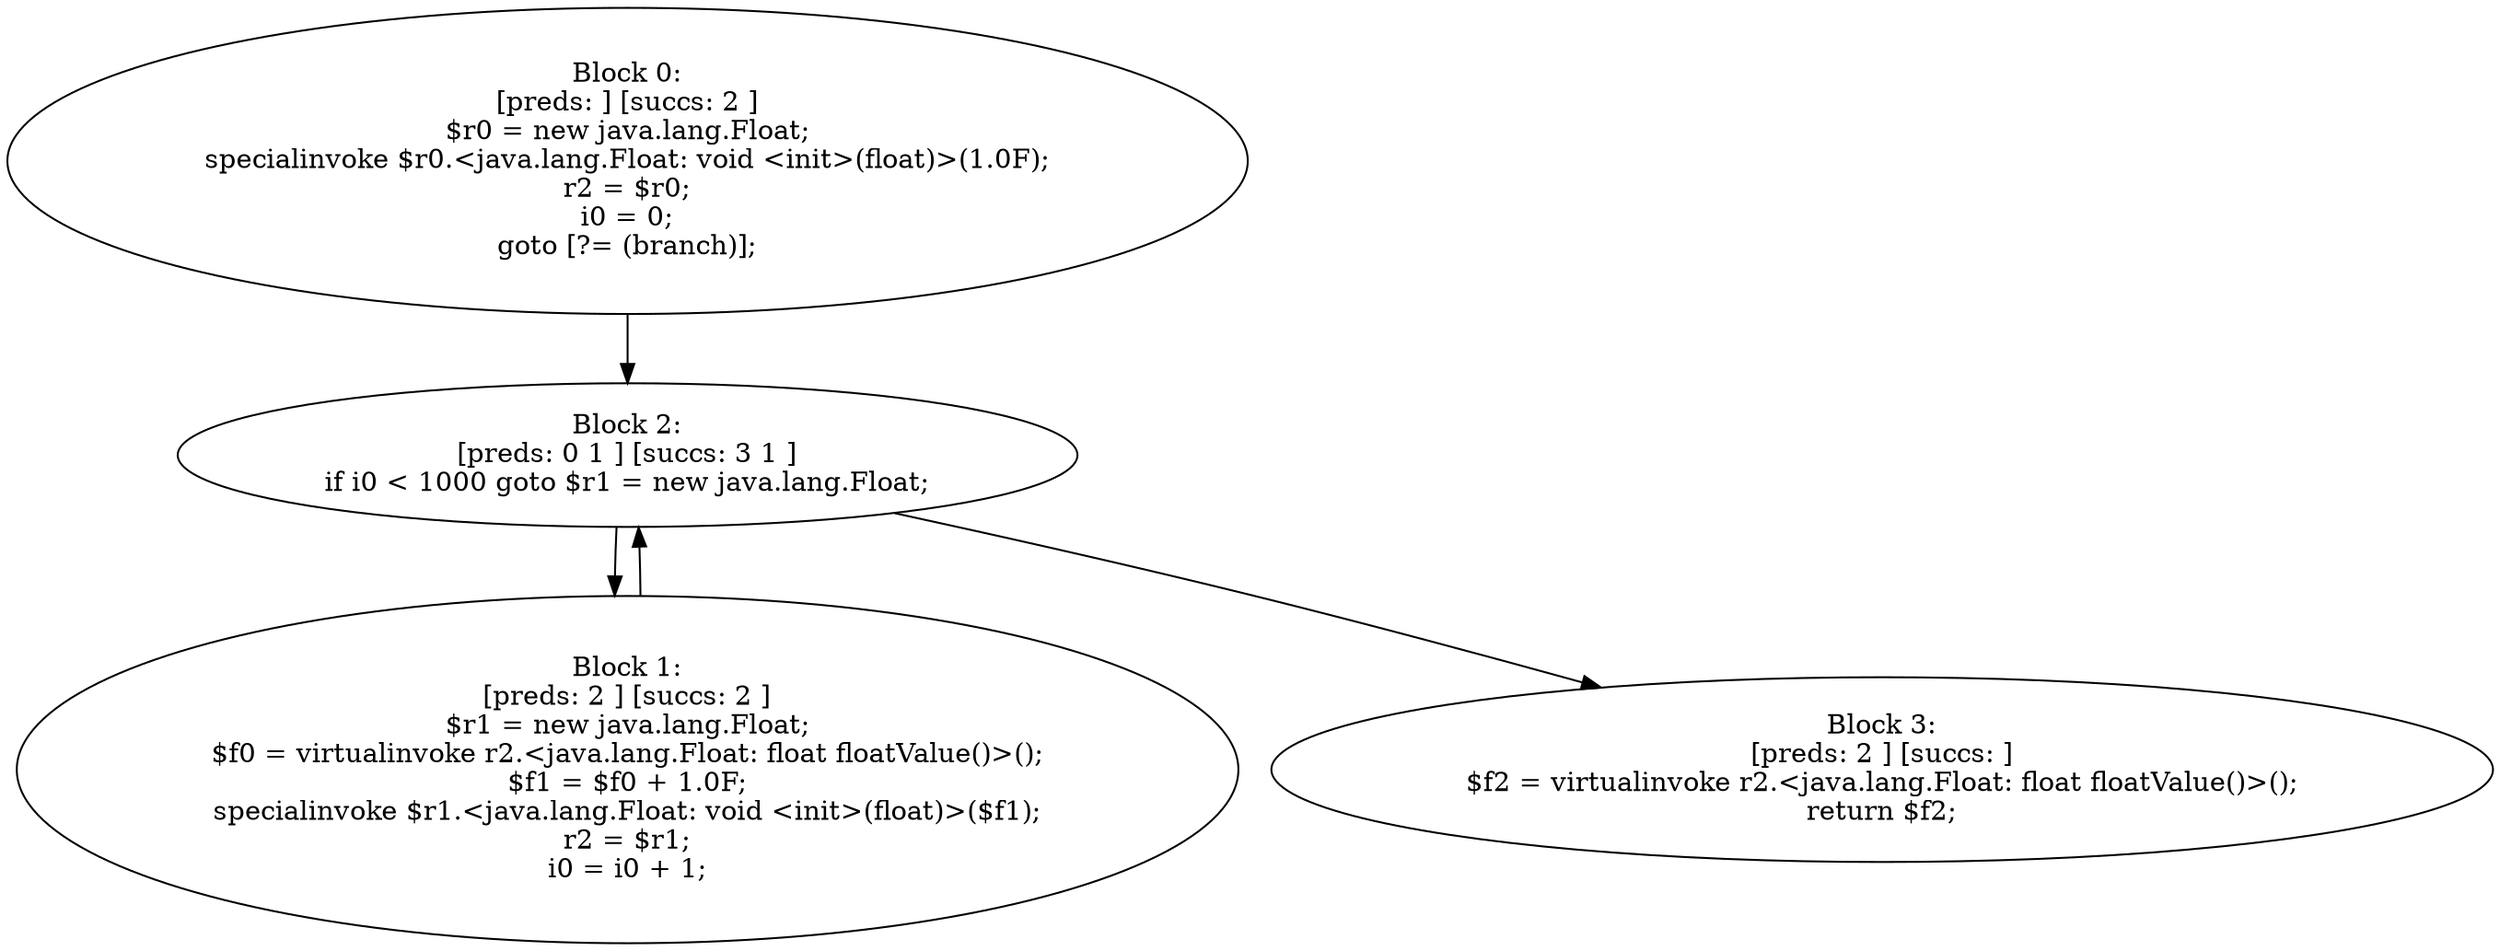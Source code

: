 digraph "unitGraph" {
    "Block 0:
[preds: ] [succs: 2 ]
$r0 = new java.lang.Float;
specialinvoke $r0.<java.lang.Float: void <init>(float)>(1.0F);
r2 = $r0;
i0 = 0;
goto [?= (branch)];
"
    "Block 1:
[preds: 2 ] [succs: 2 ]
$r1 = new java.lang.Float;
$f0 = virtualinvoke r2.<java.lang.Float: float floatValue()>();
$f1 = $f0 + 1.0F;
specialinvoke $r1.<java.lang.Float: void <init>(float)>($f1);
r2 = $r1;
i0 = i0 + 1;
"
    "Block 2:
[preds: 0 1 ] [succs: 3 1 ]
if i0 < 1000 goto $r1 = new java.lang.Float;
"
    "Block 3:
[preds: 2 ] [succs: ]
$f2 = virtualinvoke r2.<java.lang.Float: float floatValue()>();
return $f2;
"
    "Block 0:
[preds: ] [succs: 2 ]
$r0 = new java.lang.Float;
specialinvoke $r0.<java.lang.Float: void <init>(float)>(1.0F);
r2 = $r0;
i0 = 0;
goto [?= (branch)];
"->"Block 2:
[preds: 0 1 ] [succs: 3 1 ]
if i0 < 1000 goto $r1 = new java.lang.Float;
";
    "Block 1:
[preds: 2 ] [succs: 2 ]
$r1 = new java.lang.Float;
$f0 = virtualinvoke r2.<java.lang.Float: float floatValue()>();
$f1 = $f0 + 1.0F;
specialinvoke $r1.<java.lang.Float: void <init>(float)>($f1);
r2 = $r1;
i0 = i0 + 1;
"->"Block 2:
[preds: 0 1 ] [succs: 3 1 ]
if i0 < 1000 goto $r1 = new java.lang.Float;
";
    "Block 2:
[preds: 0 1 ] [succs: 3 1 ]
if i0 < 1000 goto $r1 = new java.lang.Float;
"->"Block 3:
[preds: 2 ] [succs: ]
$f2 = virtualinvoke r2.<java.lang.Float: float floatValue()>();
return $f2;
";
    "Block 2:
[preds: 0 1 ] [succs: 3 1 ]
if i0 < 1000 goto $r1 = new java.lang.Float;
"->"Block 1:
[preds: 2 ] [succs: 2 ]
$r1 = new java.lang.Float;
$f0 = virtualinvoke r2.<java.lang.Float: float floatValue()>();
$f1 = $f0 + 1.0F;
specialinvoke $r1.<java.lang.Float: void <init>(float)>($f1);
r2 = $r1;
i0 = i0 + 1;
";
}
